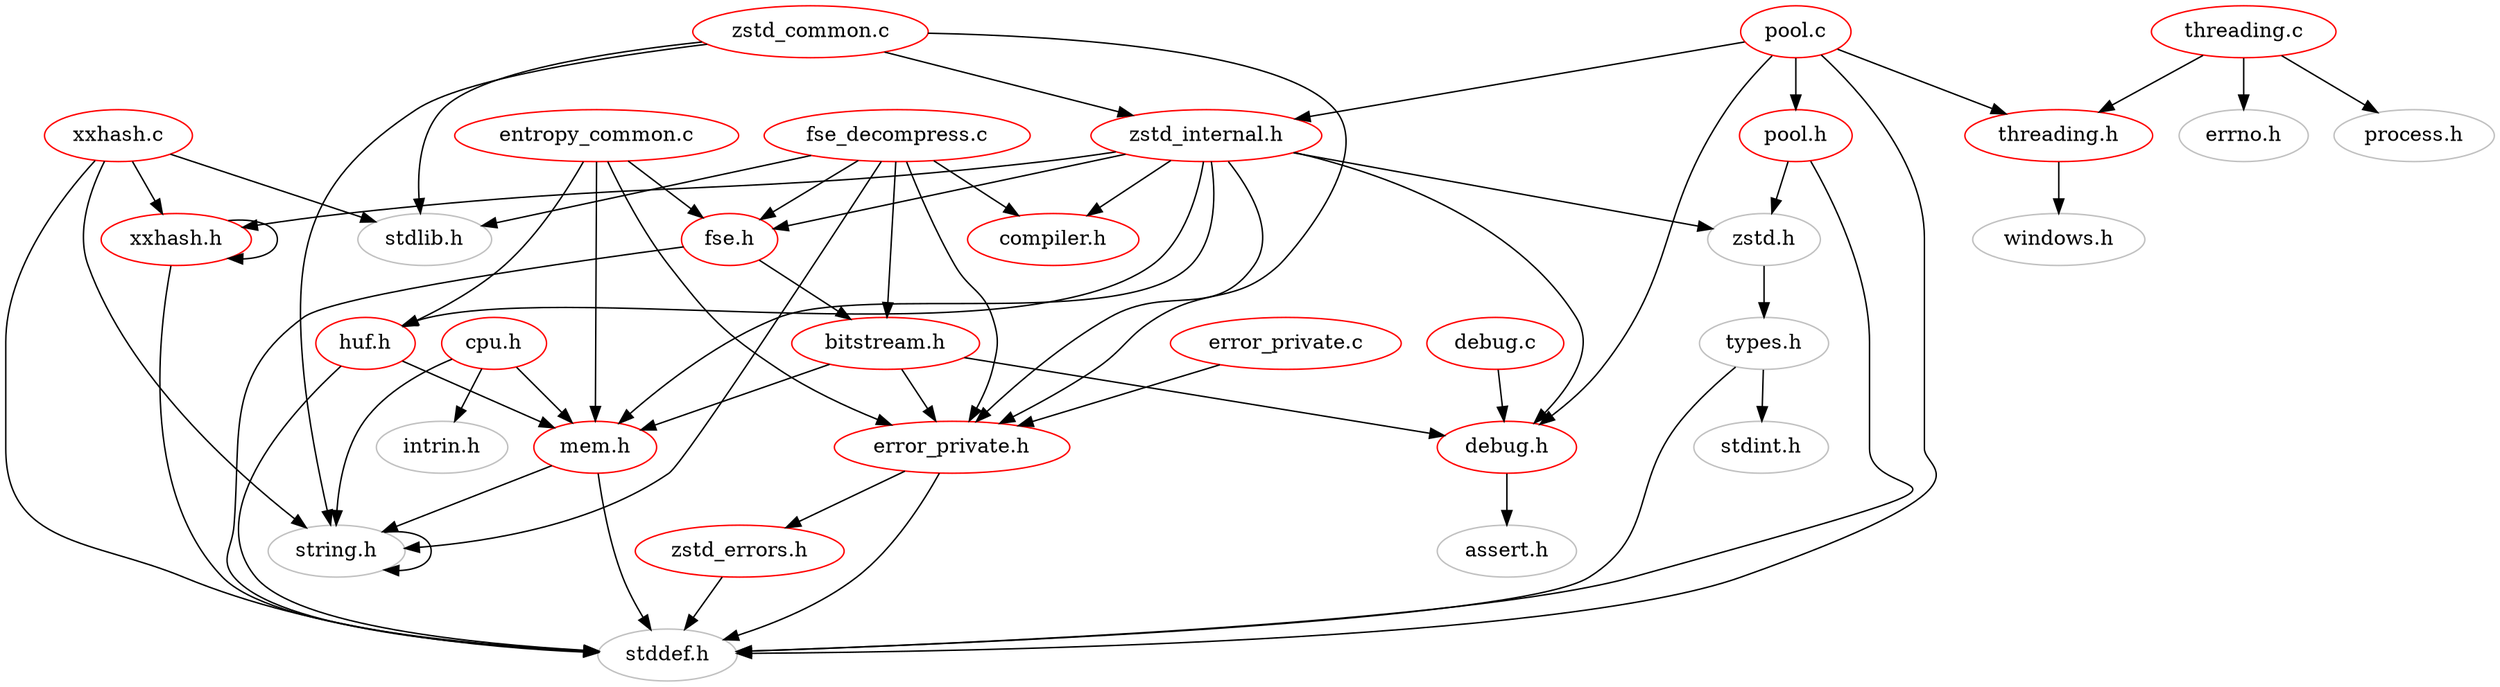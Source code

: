 digraph G {
    graph [overlap="false"]
    "/Users/quint/Downloads/zstd-dev/lib/common/xxhash.h" [color=red, label="xxhash.h", style=solid];
    "/Users/quint/Downloads/zstd-dev/lib/common/debug.h" [color=red, label="debug.h", style=solid];
    "/Users/quint/Downloads/zstd-dev/lib/common/pool.h" [color=red, label="pool.h", style=solid];
    "/Users/quint/Downloads/zstd-dev/lib/common/compiler.h" [color=red, label="compiler.h", style=solid];
    "/Users/quint/Downloads/zstd-dev/lib/common/entropy_common.c" [color=red, label="entropy_common.c", style=solid];
    "/Users/quint/Downloads/zstd-dev/lib/common/threading.h" [color=red, label="threading.h", style=solid];
    "/Users/quint/Downloads/zstd-dev/lib/common/error_private.h" [color=red, label="error_private.h", style=solid];
    "/Users/quint/Downloads/zstd-dev/lib/common/fse_decompress.c" [color=red, label="fse_decompress.c", style=solid];
    "/Users/quint/Downloads/zstd-dev/lib/common/debug.c" [color=red, label="debug.c", style=solid];
    "/Users/quint/Downloads/zstd-dev/lib/common/xxhash.c" [color=red, label="xxhash.c", style=solid];
    "/Users/quint/Downloads/zstd-dev/lib/common/bitstream.h" [color=red, label="bitstream.h", style=solid];
    "/Users/quint/Downloads/zstd-dev/lib/common/cpu.h" [color=red, label="cpu.h", style=solid];
    "/Users/quint/Downloads/zstd-dev/lib/common/zstd_errors.h" [color=red, label="zstd_errors.h", style=solid];
    "/Users/quint/Downloads/zstd-dev/lib/common/pool.c" [color=red, label="pool.c", style=solid];
    "/Users/quint/Downloads/zstd-dev/lib/common/huf.h" [color=red, label="huf.h", style=solid];
    "/Users/quint/Downloads/zstd-dev/lib/common/mem.h" [color=red, label="mem.h", style=solid];
    "/Users/quint/Downloads/zstd-dev/lib/common/threading.c" [color=red, label="threading.c", style=solid];
    "/Users/quint/Downloads/zstd-dev/lib/common/zstd_common.c" [color=red, label="zstd_common.c", style=solid];
    "/Users/quint/Downloads/zstd-dev/lib/common/fse.h" [color=red, label="fse.h", style=solid];
    "/Users/quint/Downloads/zstd-dev/lib/common/zstd_internal.h" [color=red, label="zstd_internal.h", style=solid];
    "/Users/quint/Downloads/zstd-dev/lib/common/error_private.c" [color=red, label="error_private.c", style=solid];
    "stddef.h" [color=gray, label="stddef.h", style=solid];
    "assert.h" [color=gray, label="assert.h", style=solid];
    "/Users/quint/Downloads/zstd-dev/contrib/linux-kernel/include/linux/zstd.h" [color=gray, label="zstd.h", style=solid];
    "/Users/quint/Downloads/zstd-dev/contrib/linux-kernel/test/include/linux/types.h" [color=gray, label="types.h", style=solid];
    "stdint.h" [color=gray, label="stdint.h", style=solid];
    "/Users/quint/Downloads/zstd-dev/contrib/linux-kernel/test/include/linux/string.h" [color=gray, label="string.h", style=solid];
    "windows.h" [color=gray, label="windows.h", style=solid];
    "stdlib.h" [color=gray, label="stdlib.h", style=solid];
    "intrin.h" [color=gray, label="intrin.h", style=solid];
    "process.h" [color=gray, label="process.h", style=solid];
    "/Users/quint/Downloads/zstd-dev/contrib/linux-kernel/test/include/linux/errno.h" [color=gray, label="errno.h", style=solid];
    "/Users/quint/Downloads/zstd-dev/lib/common/xxhash.h" -> "/Users/quint/Downloads/zstd-dev/lib/common/xxhash.h" [style=solid];
    "/Users/quint/Downloads/zstd-dev/lib/common/xxhash.h" -> "stddef.h" [style=solid];
    "/Users/quint/Downloads/zstd-dev/lib/common/debug.h" -> "assert.h" [style=solid];
    "/Users/quint/Downloads/zstd-dev/lib/common/pool.h" -> "stddef.h" [style=solid];
    "/Users/quint/Downloads/zstd-dev/lib/common/pool.h" -> "/Users/quint/Downloads/zstd-dev/contrib/linux-kernel/include/linux/zstd.h" [style=solid];
    "/Users/quint/Downloads/zstd-dev/lib/common/entropy_common.c" -> "/Users/quint/Downloads/zstd-dev/lib/common/mem.h" [style=solid];
    "/Users/quint/Downloads/zstd-dev/lib/common/entropy_common.c" -> "/Users/quint/Downloads/zstd-dev/lib/common/fse.h" [style=solid];
    "/Users/quint/Downloads/zstd-dev/lib/common/entropy_common.c" -> "/Users/quint/Downloads/zstd-dev/lib/common/huf.h" [style=solid];
    "/Users/quint/Downloads/zstd-dev/lib/common/entropy_common.c" -> "/Users/quint/Downloads/zstd-dev/lib/common/error_private.h" [style=solid];
    "/Users/quint/Downloads/zstd-dev/lib/common/threading.h" -> "windows.h" [style=solid];
    "/Users/quint/Downloads/zstd-dev/lib/common/error_private.h" -> "/Users/quint/Downloads/zstd-dev/lib/common/zstd_errors.h" [style=solid];
    "/Users/quint/Downloads/zstd-dev/lib/common/error_private.h" -> "stddef.h" [style=solid];
    "/Users/quint/Downloads/zstd-dev/lib/common/fse_decompress.c" -> "/Users/quint/Downloads/zstd-dev/lib/common/compiler.h" [style=solid];
    "/Users/quint/Downloads/zstd-dev/lib/common/fse_decompress.c" -> "/Users/quint/Downloads/zstd-dev/contrib/linux-kernel/test/include/linux/string.h" [style=solid];
    "/Users/quint/Downloads/zstd-dev/lib/common/fse_decompress.c" -> "stdlib.h" [style=solid];
    "/Users/quint/Downloads/zstd-dev/lib/common/fse_decompress.c" -> "/Users/quint/Downloads/zstd-dev/lib/common/bitstream.h" [style=solid];
    "/Users/quint/Downloads/zstd-dev/lib/common/fse_decompress.c" -> "/Users/quint/Downloads/zstd-dev/lib/common/error_private.h" [style=solid];
    "/Users/quint/Downloads/zstd-dev/lib/common/fse_decompress.c" -> "/Users/quint/Downloads/zstd-dev/lib/common/fse.h" [style=solid];
    "/Users/quint/Downloads/zstd-dev/lib/common/debug.c" -> "/Users/quint/Downloads/zstd-dev/lib/common/debug.h" [style=solid];
    "/Users/quint/Downloads/zstd-dev/lib/common/xxhash.c" -> "/Users/quint/Downloads/zstd-dev/lib/common/xxhash.h" [style=solid];
    "/Users/quint/Downloads/zstd-dev/lib/common/xxhash.c" -> "stddef.h" [style=solid];
    "/Users/quint/Downloads/zstd-dev/lib/common/xxhash.c" -> "stdlib.h" [style=solid];
    "/Users/quint/Downloads/zstd-dev/lib/common/xxhash.c" -> "/Users/quint/Downloads/zstd-dev/contrib/linux-kernel/test/include/linux/string.h" [style=solid];
    "/Users/quint/Downloads/zstd-dev/lib/common/bitstream.h" -> "/Users/quint/Downloads/zstd-dev/lib/common/mem.h" [style=solid];
    "/Users/quint/Downloads/zstd-dev/lib/common/bitstream.h" -> "/Users/quint/Downloads/zstd-dev/lib/common/debug.h" [style=solid];
    "/Users/quint/Downloads/zstd-dev/lib/common/bitstream.h" -> "/Users/quint/Downloads/zstd-dev/lib/common/error_private.h" [style=solid];
    "/Users/quint/Downloads/zstd-dev/lib/common/cpu.h" -> "/Users/quint/Downloads/zstd-dev/lib/common/mem.h" [style=solid];
    "/Users/quint/Downloads/zstd-dev/lib/common/cpu.h" -> "/Users/quint/Downloads/zstd-dev/contrib/linux-kernel/test/include/linux/string.h" [style=solid];
    "/Users/quint/Downloads/zstd-dev/lib/common/cpu.h" -> "intrin.h" [style=solid];
    "/Users/quint/Downloads/zstd-dev/lib/common/zstd_errors.h" -> "stddef.h" [style=solid];
    "/Users/quint/Downloads/zstd-dev/lib/common/pool.c" -> "/Users/quint/Downloads/zstd-dev/lib/common/debug.h" [style=solid];
    "/Users/quint/Downloads/zstd-dev/lib/common/pool.c" -> "/Users/quint/Downloads/zstd-dev/lib/common/zstd_internal.h" [style=solid];
    "/Users/quint/Downloads/zstd-dev/lib/common/pool.c" -> "/Users/quint/Downloads/zstd-dev/lib/common/pool.h" [style=solid];
    "/Users/quint/Downloads/zstd-dev/lib/common/pool.c" -> "stddef.h" [style=solid];
    "/Users/quint/Downloads/zstd-dev/lib/common/pool.c" -> "/Users/quint/Downloads/zstd-dev/lib/common/threading.h" [style=solid];
    "/Users/quint/Downloads/zstd-dev/lib/common/huf.h" -> "/Users/quint/Downloads/zstd-dev/lib/common/mem.h" [style=solid];
    "/Users/quint/Downloads/zstd-dev/lib/common/huf.h" -> "stddef.h" [style=solid];
    "/Users/quint/Downloads/zstd-dev/lib/common/mem.h" -> "/Users/quint/Downloads/zstd-dev/contrib/linux-kernel/test/include/linux/string.h" [style=solid];
    "/Users/quint/Downloads/zstd-dev/lib/common/mem.h" -> "stddef.h" [style=solid];
    "/Users/quint/Downloads/zstd-dev/lib/common/threading.c" -> "process.h" [style=solid];
    "/Users/quint/Downloads/zstd-dev/lib/common/threading.c" -> "/Users/quint/Downloads/zstd-dev/lib/common/threading.h" [style=solid];
    "/Users/quint/Downloads/zstd-dev/lib/common/threading.c" -> "/Users/quint/Downloads/zstd-dev/contrib/linux-kernel/test/include/linux/errno.h" [style=solid];
    "/Users/quint/Downloads/zstd-dev/lib/common/zstd_common.c" -> "stdlib.h" [style=solid];
    "/Users/quint/Downloads/zstd-dev/lib/common/zstd_common.c" -> "/Users/quint/Downloads/zstd-dev/lib/common/zstd_internal.h" [style=solid];
    "/Users/quint/Downloads/zstd-dev/lib/common/zstd_common.c" -> "/Users/quint/Downloads/zstd-dev/contrib/linux-kernel/test/include/linux/string.h" [style=solid];
    "/Users/quint/Downloads/zstd-dev/lib/common/zstd_common.c" -> "/Users/quint/Downloads/zstd-dev/lib/common/error_private.h" [style=solid];
    "/Users/quint/Downloads/zstd-dev/lib/common/fse.h" -> "/Users/quint/Downloads/zstd-dev/lib/common/bitstream.h" [style=solid];
    "/Users/quint/Downloads/zstd-dev/lib/common/fse.h" -> "stddef.h" [style=solid];
    "/Users/quint/Downloads/zstd-dev/lib/common/zstd_internal.h" -> "/Users/quint/Downloads/zstd-dev/lib/common/mem.h" [style=solid];
    "/Users/quint/Downloads/zstd-dev/lib/common/zstd_internal.h" -> "/Users/quint/Downloads/zstd-dev/lib/common/debug.h" [style=solid];
    "/Users/quint/Downloads/zstd-dev/lib/common/zstd_internal.h" -> "/Users/quint/Downloads/zstd-dev/lib/common/xxhash.h" [style=solid];
    "/Users/quint/Downloads/zstd-dev/lib/common/zstd_internal.h" -> "/Users/quint/Downloads/zstd-dev/lib/common/compiler.h" [style=solid];
    "/Users/quint/Downloads/zstd-dev/lib/common/zstd_internal.h" -> "/Users/quint/Downloads/zstd-dev/lib/common/error_private.h" [style=solid];
    "/Users/quint/Downloads/zstd-dev/lib/common/zstd_internal.h" -> "/Users/quint/Downloads/zstd-dev/contrib/linux-kernel/include/linux/zstd.h" [style=solid];
    "/Users/quint/Downloads/zstd-dev/lib/common/zstd_internal.h" -> "/Users/quint/Downloads/zstd-dev/lib/common/huf.h" [style=solid];
    "/Users/quint/Downloads/zstd-dev/lib/common/zstd_internal.h" -> "/Users/quint/Downloads/zstd-dev/lib/common/fse.h" [style=solid];
    "/Users/quint/Downloads/zstd-dev/lib/common/error_private.c" -> "/Users/quint/Downloads/zstd-dev/lib/common/error_private.h" [style=solid];
    "/Users/quint/Downloads/zstd-dev/contrib/linux-kernel/include/linux/zstd.h" -> "/Users/quint/Downloads/zstd-dev/contrib/linux-kernel/test/include/linux/types.h" [style=solid];
    "/Users/quint/Downloads/zstd-dev/contrib/linux-kernel/test/include/linux/types.h" -> "stdint.h" [style=solid];
    "/Users/quint/Downloads/zstd-dev/contrib/linux-kernel/test/include/linux/types.h" -> "stddef.h" [style=solid];
    "/Users/quint/Downloads/zstd-dev/contrib/linux-kernel/test/include/linux/string.h" -> "/Users/quint/Downloads/zstd-dev/contrib/linux-kernel/test/include/linux/string.h" [style=solid];
}